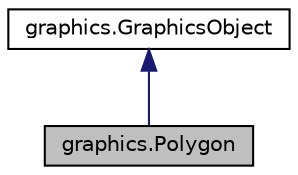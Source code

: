 digraph "graphics.Polygon"
{
  edge [fontname="Helvetica",fontsize="10",labelfontname="Helvetica",labelfontsize="10"];
  node [fontname="Helvetica",fontsize="10",shape=record];
  Node1 [label="graphics.Polygon",height=0.2,width=0.4,color="black", fillcolor="grey75", style="filled", fontcolor="black"];
  Node2 -> Node1 [dir="back",color="midnightblue",fontsize="10",style="solid",fontname="Helvetica"];
  Node2 [label="graphics.GraphicsObject",height=0.2,width=0.4,color="black", fillcolor="white", style="filled",URL="$classgraphics_1_1GraphicsObject.html"];
}
